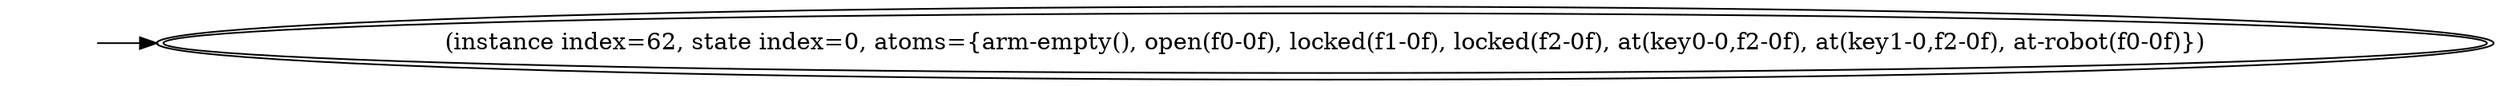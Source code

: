 digraph {
rankdir="LR"
s0[peripheries=2,label="(instance index=62, state index=0, atoms={arm-empty(), open(f0-0f), locked(f1-0f), locked(f2-0f), at(key0-0,f2-0f), at(key1-0,f2-0f), at-robot(f0-0f)})"]
Dangling [ label = "", style = invis ]
{ rank = same; Dangling }
Dangling -> s0
{ rank = same; s0}
{
}
}
